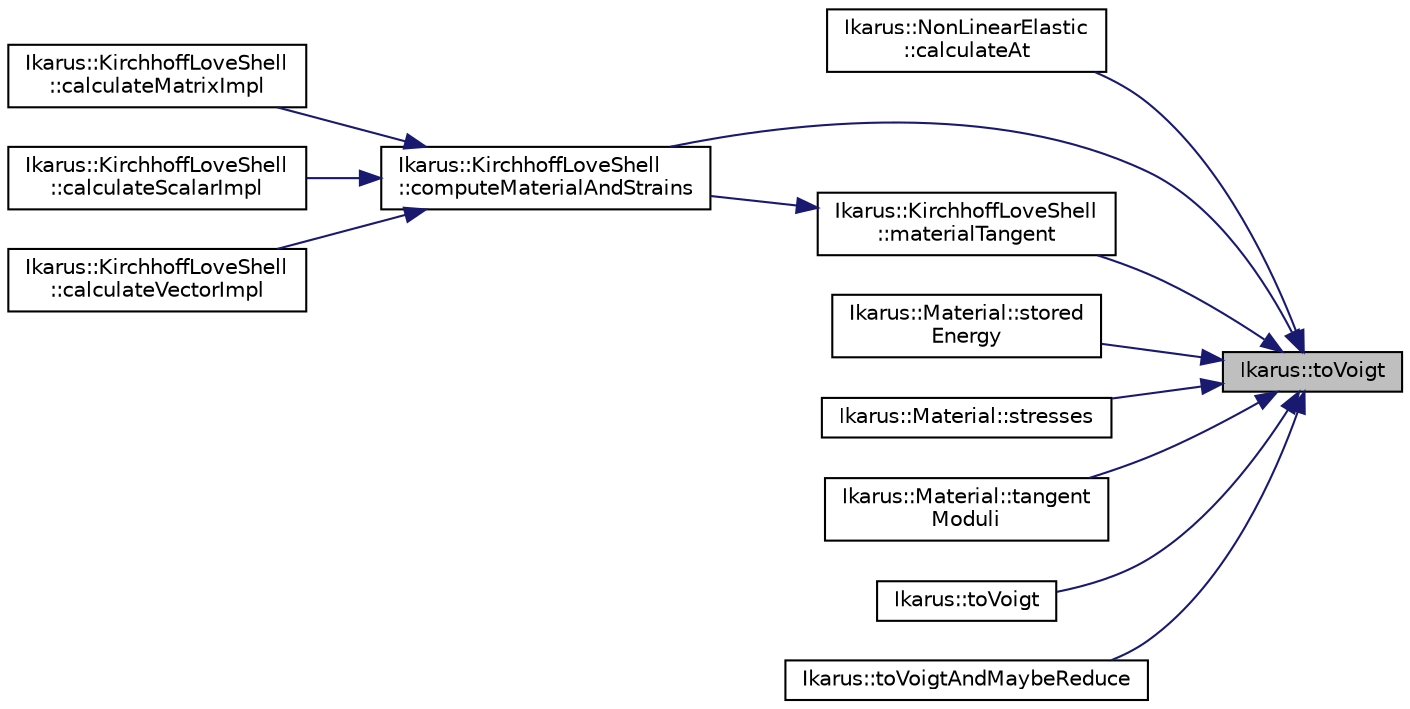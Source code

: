 digraph "Ikarus::toVoigt"
{
 // LATEX_PDF_SIZE
  edge [fontname="Helvetica",fontsize="10",labelfontname="Helvetica",labelfontsize="10"];
  node [fontname="Helvetica",fontsize="10",shape=record];
  rankdir="RL";
  Node1 [label="Ikarus::toVoigt",height=0.2,width=0.4,color="black", fillcolor="grey75", style="filled", fontcolor="black",tooltip="Converts 2D indices to Voigt notation index."];
  Node1 -> Node2 [dir="back",color="midnightblue",fontsize="10",style="solid"];
  Node2 [label="Ikarus::NonLinearElastic\l::calculateAt",height=0.2,width=0.4,color="black", fillcolor="white", style="filled",URL="$a01346.html#afc5090fbbd1054eaa33932e88f2fdb42",tooltip="Calculate specified results at a given local position."];
  Node1 -> Node3 [dir="back",color="midnightblue",fontsize="10",style="solid"];
  Node3 [label="Ikarus::KirchhoffLoveShell\l::computeMaterialAndStrains",height=0.2,width=0.4,color="black", fillcolor="white", style="filled",URL="$a01298.html#a02b95fb491292c3230a70d4ea77b85c8",tooltip="Compute material properties and strains at a given integration point."];
  Node3 -> Node4 [dir="back",color="midnightblue",fontsize="10",style="solid"];
  Node4 [label="Ikarus::KirchhoffLoveShell\l::calculateMatrixImpl",height=0.2,width=0.4,color="black", fillcolor="white", style="filled",URL="$a01298.html#aab5382fc4bf1bac0f78dbd306a6ba010",tooltip=" "];
  Node3 -> Node5 [dir="back",color="midnightblue",fontsize="10",style="solid"];
  Node5 [label="Ikarus::KirchhoffLoveShell\l::calculateScalarImpl",height=0.2,width=0.4,color="black", fillcolor="white", style="filled",URL="$a01298.html#a83c5d12a0591fce31bc29ea903156863",tooltip=" "];
  Node3 -> Node6 [dir="back",color="midnightblue",fontsize="10",style="solid"];
  Node6 [label="Ikarus::KirchhoffLoveShell\l::calculateVectorImpl",height=0.2,width=0.4,color="black", fillcolor="white", style="filled",URL="$a01298.html#a41a0a9873dd4107fd444250de72e99bc",tooltip=" "];
  Node1 -> Node7 [dir="back",color="midnightblue",fontsize="10",style="solid"];
  Node7 [label="Ikarus::KirchhoffLoveShell\l::materialTangent",height=0.2,width=0.4,color="black", fillcolor="white", style="filled",URL="$a01298.html#aa135b5062856432512c7d29f1ff675b0",tooltip=" "];
  Node7 -> Node3 [dir="back",color="midnightblue",fontsize="10",style="solid"];
  Node1 -> Node8 [dir="back",color="midnightblue",fontsize="10",style="solid"];
  Node8 [label="Ikarus::Material::stored\lEnergy",height=0.2,width=0.4,color="black", fillcolor="white", style="filled",URL="$a01318.html#a297b4cab80330a8c473dbc06552c8808",tooltip="Return the stored potential energy of the material."];
  Node1 -> Node9 [dir="back",color="midnightblue",fontsize="10",style="solid"];
  Node9 [label="Ikarus::Material::stresses",height=0.2,width=0.4,color="black", fillcolor="white", style="filled",URL="$a01318.html#af10f8631c73d1c4cb78f8b6d44bf6f1a",tooltip="Get the stresses of the material."];
  Node1 -> Node10 [dir="back",color="midnightblue",fontsize="10",style="solid"];
  Node10 [label="Ikarus::Material::tangent\lModuli",height=0.2,width=0.4,color="black", fillcolor="white", style="filled",URL="$a01318.html#a00e7bb30244df751617e1e613d382ea0",tooltip="Get the tangentModuli of the material."];
  Node1 -> Node11 [dir="back",color="midnightblue",fontsize="10",style="solid"];
  Node11 [label="Ikarus::toVoigt",height=0.2,width=0.4,color="black", fillcolor="white", style="filled",URL="$a00321.html#ga8777400d7d11c49d46f3c6be2698722e",tooltip="Converts a fourth-order tensor of fixed size 3x3x3x3 to a Voigt notation matrix of size 6x6."];
  Node1 -> Node12 [dir="back",color="midnightblue",fontsize="10",style="solid"];
  Node12 [label="Ikarus::toVoigtAndMaybeReduce",height=0.2,width=0.4,color="black", fillcolor="white", style="filled",URL="$a00320.html#ga378c5569b7b899586e7c8006fb776351",tooltip="Converts a 3x3 matrix to Voigt notation, possibly reducing it based on material properties."];
}
